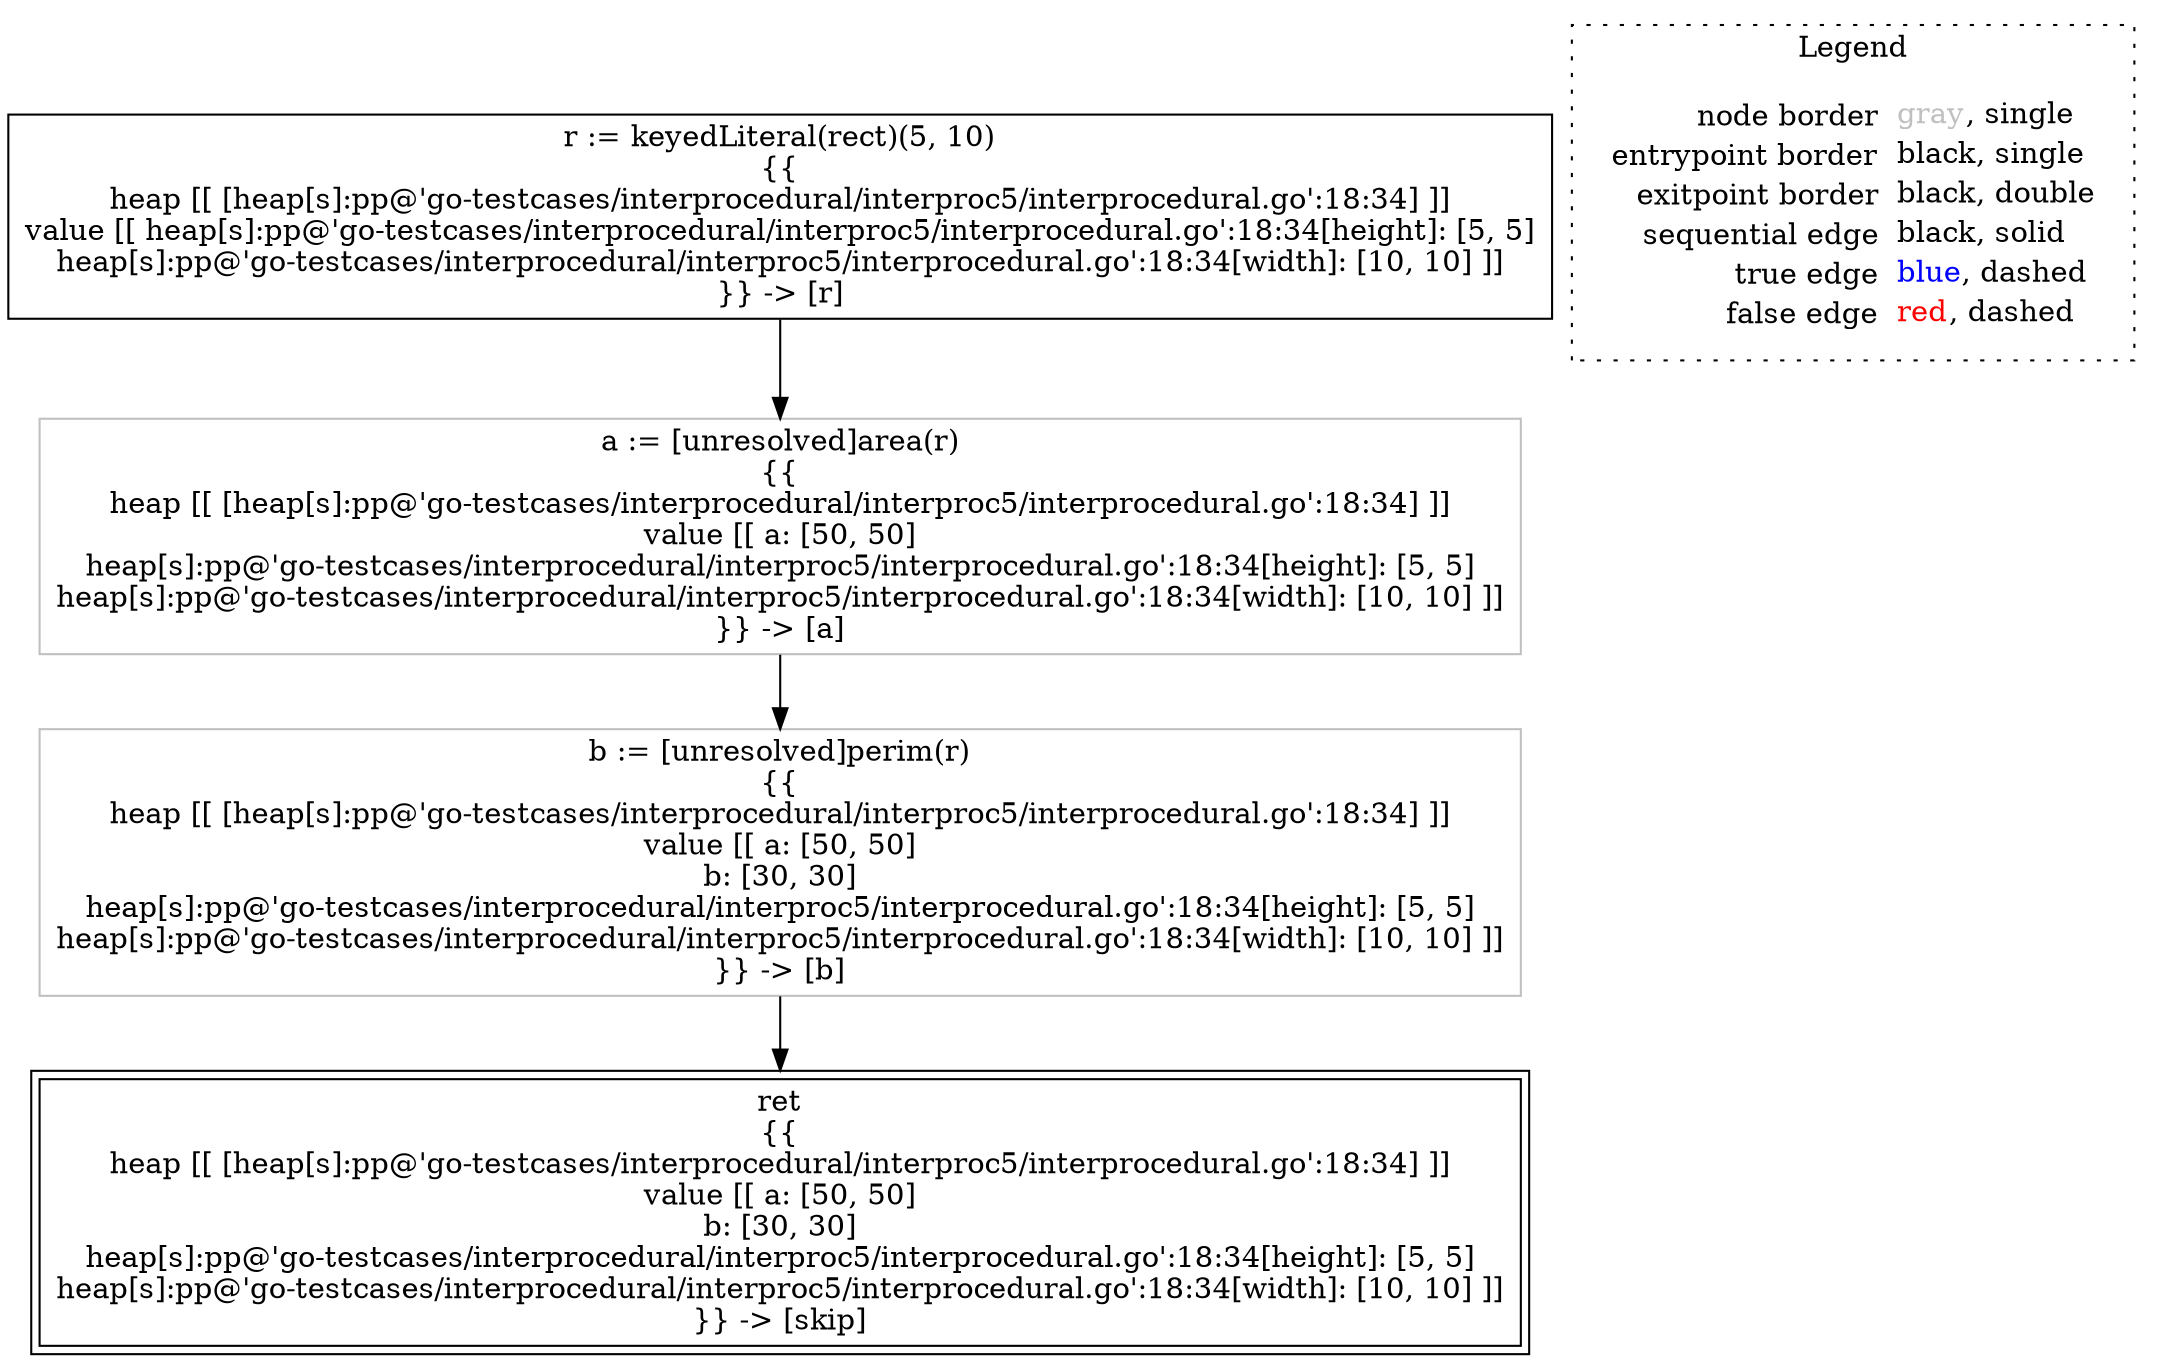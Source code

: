 digraph {
	"node0" [shape="rect",color="black",label=<r := keyedLiteral(rect)(5, 10)<BR/>{{<BR/>heap [[ [heap[s]:pp@'go-testcases/interprocedural/interproc5/interprocedural.go':18:34] ]]<BR/>value [[ heap[s]:pp@'go-testcases/interprocedural/interproc5/interprocedural.go':18:34[height]: [5, 5]<BR/>heap[s]:pp@'go-testcases/interprocedural/interproc5/interprocedural.go':18:34[width]: [10, 10] ]]<BR/>}} -&gt; [r]>];
	"node1" [shape="rect",color="gray",label=<a := [unresolved]area(r)<BR/>{{<BR/>heap [[ [heap[s]:pp@'go-testcases/interprocedural/interproc5/interprocedural.go':18:34] ]]<BR/>value [[ a: [50, 50]<BR/>heap[s]:pp@'go-testcases/interprocedural/interproc5/interprocedural.go':18:34[height]: [5, 5]<BR/>heap[s]:pp@'go-testcases/interprocedural/interproc5/interprocedural.go':18:34[width]: [10, 10] ]]<BR/>}} -&gt; [a]>];
	"node2" [shape="rect",color="gray",label=<b := [unresolved]perim(r)<BR/>{{<BR/>heap [[ [heap[s]:pp@'go-testcases/interprocedural/interproc5/interprocedural.go':18:34] ]]<BR/>value [[ a: [50, 50]<BR/>b: [30, 30]<BR/>heap[s]:pp@'go-testcases/interprocedural/interproc5/interprocedural.go':18:34[height]: [5, 5]<BR/>heap[s]:pp@'go-testcases/interprocedural/interproc5/interprocedural.go':18:34[width]: [10, 10] ]]<BR/>}} -&gt; [b]>];
	"node3" [shape="rect",color="black",peripheries="2",label=<ret<BR/>{{<BR/>heap [[ [heap[s]:pp@'go-testcases/interprocedural/interproc5/interprocedural.go':18:34] ]]<BR/>value [[ a: [50, 50]<BR/>b: [30, 30]<BR/>heap[s]:pp@'go-testcases/interprocedural/interproc5/interprocedural.go':18:34[height]: [5, 5]<BR/>heap[s]:pp@'go-testcases/interprocedural/interproc5/interprocedural.go':18:34[width]: [10, 10] ]]<BR/>}} -&gt; [skip]>];
	"node1" -> "node2" [color="black"];
	"node2" -> "node3" [color="black"];
	"node0" -> "node1" [color="black"];
subgraph cluster_legend {
	label="Legend";
	style=dotted;
	node [shape=plaintext];
	"legend" [label=<<table border="0" cellpadding="2" cellspacing="0" cellborder="0"><tr><td align="right">node border&nbsp;</td><td align="left"><font color="gray">gray</font>, single</td></tr><tr><td align="right">entrypoint border&nbsp;</td><td align="left"><font color="black">black</font>, single</td></tr><tr><td align="right">exitpoint border&nbsp;</td><td align="left"><font color="black">black</font>, double</td></tr><tr><td align="right">sequential edge&nbsp;</td><td align="left"><font color="black">black</font>, solid</td></tr><tr><td align="right">true edge&nbsp;</td><td align="left"><font color="blue">blue</font>, dashed</td></tr><tr><td align="right">false edge&nbsp;</td><td align="left"><font color="red">red</font>, dashed</td></tr></table>>];
}

}
